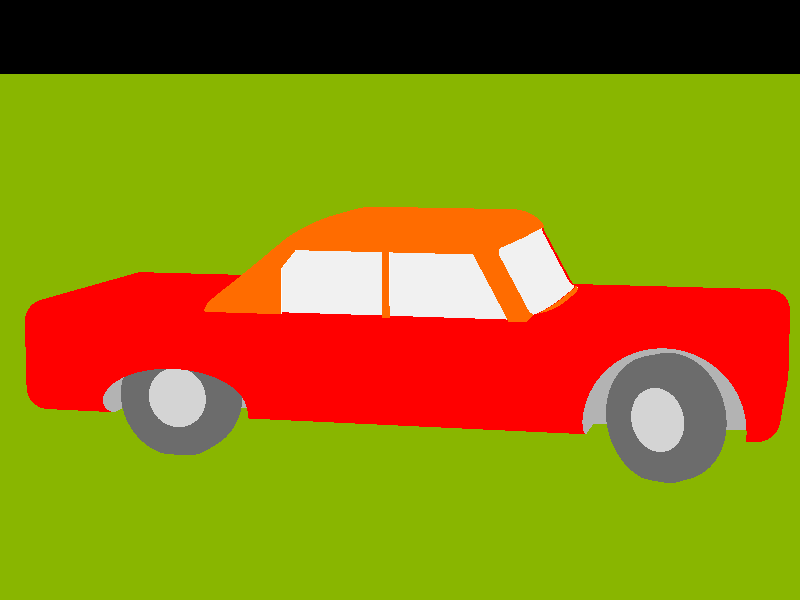 
// global_settings{ assumed_gamma 1.0 }
#default{ finish{ ambient 0.1 diffuse 0.9 }} 

//---------------------------------------------------------------------- head file
#include "colors.inc"
#include "textures.inc"
#include "glass.inc"
#include "metals.inc"
#include "golds.inc"
#include "stones.inc"
#include "woods.inc"
#include "shapes.inc"
#include "shapes2.inc"
#include "functions.inc"
#include "math.inc"
#include "transforms.inc"
#include "shapes.inc"     
// -------------------------------------------------------------------- head file end


// ------------------------------------------------------------------- SET camera
// diagonal view
camera { 
    angle 25   
    location   < 1.00, 2.50,-12.00>
    right     x*image_width/image_height
    look_at   <-2.3, 0.750-0.0, 1.60>
    }
// ------------------------------------------------------------------- SET camera ends


// ------------------------------------------------------------------- SET light
light_source{< 2500,2500,-2500> color White}
// ------------------------------------------------------------------- SET light ends


// ------------------------------------------------------------------- SET PARAM 
// correction param 
#declare Delta_modify=0.0001;

// Car body's param
#declare Car_length = 5.00;             // total length
#declare Car_Low = 0.25;                // base height
#declare Car_Tween = 1.00;              // tween height
#declare Car_Top = 1.60;                // top height
#declare Front_X = 0.70;                // length over front wheels 
#declare Body_H =Car_Top- Car_Low;  

// Place Wheel param
#declare Half = 0.90;                   // Halbe Spurweite
#declare Z_Over = 0.10;                 // Halbe Spurweite berhang
#declare Half_Brutto = Half + Z_Over; 
#declare Axis_Distance = 3.20;          // Achs-Abstand

// Wheel's param
#declare Wheel_Scale = 0.85; 
#declare Base_Wheel_R = 0.45; 
#declare Wheel_R = Wheel_Scale* Base_Wheel_R;
#declare Wheel_Rotate_Angle = 30; 

#declare Chassis_Base_R = 0.15; 

// ------------------------------------------------------------------- SET PARAM ends


// ------------------------------------------------------------------- DEFINE wheel
// #### define wheel texture
#declare Wheel_Rubber_Texture = 
    texture { 
        pigment{ 
                color rgb< 1, 1, 1>*0.15 
                } //  color Gray25
        normal { bumps 0.5 scale 0.008 }
        finish { phong 0.2 reflection 0.00}
    } 
#declare Wheel_Metal_Texture = 
    texture { 
            Chrome_Metal
        // pigment{ color rgb<1,0,0>} 
        normal { bumps 0.5 scale 0.005 } 
        finish { phong 1}
    } 

// %%%% define wheel object
#declare Single_Wheel_object = union{ 
    intersection{
        torus{ 
            0.35,0.15  
            rotate<90,0,0> 
            }
        cylinder{ 
            <0,0,-0.20>,
            <0,0,0.20>, 
            0.47
            }
        texture{
            Wheel_Rubber_Texture
            }
    }
    sphere{ 
        <0,0,0>,
        0.45 
        scale<1,1,0.25> 
        texture {
            Wheel_Metal_Texture
            }  
    } 
    translate<0,0.45,0>
    scale Wheel_Scale 
}

// %%%% define four wheel combination
#declare Four_Wheel_combination = union{
    object{ 
        Single_Wheel_object 
        rotate<0,Wheel_Rotate_Angle,0> 
        translate<0,0,-Half>
        } 
    object{ 
        Single_Wheel_object scale<1,1,-1> 
        rotate<0,Wheel_Rotate_Angle,0> 
        translate<0,0, Half>
        } 
    object{ 
        Single_Wheel_object 
        translate<-Axis_Distance,0,-Half+0.05>
        } 
    object{ 
        Single_Wheel_object 
        scale<1,1,-1> 
        translate<-Axis_Distance,0, Half-0.05>
        } 
}
// ------------------------------------------------------------------- DEFINE wheel ends




// ------------------------------------------------------------------- SET car texture
// #### define texture
#declare Car_Body_Texture = 
    texture { 
        pigment{ color rgb< 1.0, 0.0, 0.0> } //  color Red
        // normal { bumps 0.5 scale 0.05 }
        finish { diffuse 0.85  phong 1}
    } // end of texture 

#declare Chassis_Inside_Texture = 
    texture { 
        pigment{ color rgb< 1, 1, 1>*0.45 } //  color Gray55
        // normal { bumps 0.5 scale 0.05 }
        finish { phong 1 reflection 0.00}
    }
#declare Car_Inside_Texture=
    texture { 
        pigment{ color rgb< 1, 0.87, 0.75>  }// very light brown  
        // normal { bumps 0.5 scale 0.05 }
        finish { phong 1 reflection 0.00}
    }
#declare Car_Top_Texture = 
    texture { 
        pigment{ color rgb< 1.0, 0.15, 0.0> } //  red orange
        // normal { bumps 0.5 scale 0.05 }
        finish { phong 1 reflection 0.00}
    } 

// ------------------------------------------------------------------  SET car texture ends


// ------------------------------------------------------------------  DEFINE car tween part
#declare Tween_Car_With_Hole=union{
    // object{Four_Wheel_combination}
    difference{ 
        // car body
        object{ 
            Round_Box(
                <-Car_length+Front_X,Car_Low,-Half_Brutto>,
                <Front_X,Car_Tween,Half_Brutto>, 
                0.15, 
                0) 
            }
        // dig out four hole for wheels  by difference
        union{ 
            cylinder{ 
                <0,0,-Half_Brutto-Delta_modify>,
                <0,0,-Half_Brutto/2>,
                Wheel_R+0.12  
                translate<0,Wheel_R-0.05,0> 
            }        
            cylinder{ 
                <0,0, Half_Brutto/2>,
                <0,0, Half_Brutto+Delta_modify>,
                Wheel_R+0.12
                translate<0,Wheel_R-0.05,0> 
            }        
            cylinder{ 
                <0,0,-Half_Brutto-Delta_modify>,
                <0,0,-Half_Brutto/2>,
                Wheel_R+0.12
                scale<1,0.5,1>
                translate<-Axis_Distance,Wheel_R-0.05,0> 
            }
            cylinder{ 
                <0,0, Half_Brutto/2>,
                <0,0, Half_Brutto+Delta_modify>,
                Wheel_R+0.12
                scale<1,0.5,1>
                translate<-Axis_Distance,Wheel_R-0.05,0> 
            }
            texture{ 
                Chassis_Inside_Texture
            } 
        } 
        // // dig out space inside the car by difference
        intersection{
            // main inside space, a round cube
            // intersection by two parts, to ensure not include space of axle like a cylinder
            // front part
            object{ 
                Round_Box( 
                    <-Axis_Distance-0.5,0.01,-0.20>,
                    <-0.52,Body_H-0.03, 0.20>, 
                    Chassis_Base_R, 
                    0
                    )  
                scale<1,1,(Half_Brutto-0.05)*1/0.20+Delta_modify>*0.94
                matrix
                    <1, 0, 0, 
                    -0.55, 1, 0,
                    0, 0, 1,
                    0, 0, 0>
                translate<0.15,Car_Low+0.02,0.00> 
            }
            // back part
            object{ 
                Round_Box(
                <-Axis_Distance+1,0.01,-0.20>,
                <0.52,Body_H-0.03, 0.20>, 
                Chassis_Base_R, 
                0
                )  
                scale<1,1,(Half_Brutto-0.05)*1/0.20>*0.94
                matrix
                    <1, 0, 0, 
                    1.25, 1, 0,
                    0  , 0, 1,
                    0  , 0, 0>
                translate<-1.7,Car_Low+0.02+Delta_modify,0.00> 
            }
            // ensure the existence of space of axle
            // These two axle will not intersect with all inside space
            // which ensures space of axle will not belong to the car's inside space
            cylinder{ 
                <0,0,-Half_Brutto-Delta_modify>,
                <0,0, Half_Brutto+Delta_modify>,
                Wheel_R+0.14
                translate<0,Wheel_R-0.05,0> 
                inverse 
            }        
            cylinder{ 
                <0,0,-Half_Brutto-Delta_modify>,
                <0,0, Half_Brutto+Delta_modify>,
                Wheel_R+0.14
                translate<-Axis_Distance,Wheel_R-0.05,0>
                inverse 
            }        
            texture{ Car_Inside_Texture }        
        }
    }
}
// ------------------------------------------------------------------- DEFINE car tween ends



// ------------------------------------------------------------------- DEFINE car top
#declare Top_Car_With_hole=    
difference{ 
    intersection{
        // A clined round cube
        // the front and back glass is clined
        // this part is mainly for the back part
        object{ 
            Round_Box( //------------------------- upper front
                <-Axis_Distance-0.5,0,-0.20>,
                <-0.50,Body_H-0.05, 0.20>, 
                Chassis_Base_R+0.001, 
                0
            )  
            scale<1,1,(Half_Brutto-0.05)*1/0.20+Delta_modify>
            // make round cube be clined
            matrix
                <1  , 0, 0, //  matrix-shear_y_to_x
                -0.55, 1, 0,
                0  , 0, 1,
                0  , 0, 0>
            translate<0.15,Car_Low+0.02,0.00>
        }
        // this part is mainly for the front part
        // so the clined angle is bigger than former one
        object{ 
            Round_Box( //------------------------- upper back
                <-Axis_Distance+1,          0,-0.20>,
                <0.50,Body_H-0.05, 0.20>, Chassis_Base_R+0.001, 0
                )  
            scale<1,1,(Half_Brutto-0.05)*1/0.20>
                matrix
                <1  , 0, 0, //  matrix-shear_y_to_x
                1.25, 1, 0,
                0  , 0, 1,
                0  , 0, 0>
            translate<-1.8,Car_Low+0.02+Delta_modify,0.00>
        }
        // delete the space of axle(front)
        cylinder{ 
                <0,0,-Half_Brutto-Delta_modify>,
                <0,0, Half_Brutto+Delta_modify>,
                Wheel_R+0.13  
                translate<0,Wheel_R-0.05,0> inverse 
            }     
        // delete the space of axle(back)
        cylinder{ 
                <0,0,-Half_Brutto-Delta_modify>,
                <0,0, Half_Brutto+Delta_modify>,
                Wheel_R+0.13  
                translate<-Axis_Distance,Wheel_R-0.05,0> inverse 
            }        
        
        texture{ Car_Top_Texture }        
    } 
    // differ inside space of car
    intersection{
        object{ 
            Round_Box( //------------------------- upper front
                <-Axis_Distance-0.5,0,-0.20>,
                <-0.52,Body_H-0.05, 0.20>,
                Chassis_Base_R, 
                0
            )  
            scale<1,1,(Half_Brutto-0.05)*1/0.20+Delta_modify>*0.98
            matrix<1  , 0, 0, //  matrix-shear_y_to_x
           -0.55, 1, 0,
            0  , 0, 1,
            0  , 0, 0>
            translate<0.15,Car_Low+0.02,0.00>
            }
        object{ 
            Round_Box( //------------------------- upper back
                <-Axis_Distance+1,          0,-0.20>,
                <0.52,Body_H-0.05, 0.20>, Chassis_Base_R, 
                0
                )  
            scale<1,1,(Half_Brutto-0.05)*1/0.20>*0.98
            matrix<1  , 0, 0, //  matrix-shear_y_to_x
            1.25, 1, 0,
            0  , 0, 1,
            0  , 0, 0>
            translate<-1.8,Car_Low+0.02+Delta_modify,0.00> 
        }
        cylinder{ 
            <0,0,-Half_Brutto-Delta_modify>,
            <0,0, Half_Brutto+Delta_modify>,
            Wheel_R+0.14
            translate<0,Wheel_R-0.05,0> inverse 
        }        
        cylinder{ 
            <0,0,-Half_Brutto-Delta_modify>,
            <0,0, Half_Brutto+Delta_modify>,
            Wheel_R+0.14  
            translate<-Axis_Distance,Wheel_R-0.05,0> inverse 
        }        
        texture{ Car_Inside_Texture }         
    } 

// front side half window
    prism { -Half_Brutto-2*Delta_modify ,Half_Brutto+2*Delta_modify  , 5
       <-0.80, 0.00>,  // first point
       <-0.03, 0.00>, 
       <-0.26, 0.42>, 
       <-0.80, 0.42>, 
       <-0.80, 0.00>   // last point = first point!!!!
       rotate<-90,0,0> scale<1,1,-1> //turns prism in z direction! Don't change this line! 

       texture { pigment{ color White} 
                 finish { diffuse 0.9 phong 1.0}
               } // end of texture

        translate<-0.95,Car_Tween-0.04+Delta_modify,0>
    } 
// back side half window
    prism { -Half_Brutto-2*Delta_modify ,Half_Brutto+2*Delta_modify  , 6
       <-0.85, 0.00>,  // first point
       <-1.52, 0.00>, 
       <-1.52, 0.30>, 
       <-1.42, 0.42>, 
       <-0.85, 0.42>, 
       <-0.85, 0.00>   // last point = first point!!!!
       rotate<-90,0,0> scale<1,1,-1> //turns prism in z direction! Don't change this line! 

       texture { pigment{ color White} 
                 finish { diffuse 0.9 phong 1.0}
               } // end of texture

        translate<-0.95,Car_Tween-0.04+Delta_modify,0>
    } 
    
// front window
    object { 
        Round_Box(<-0.5,0,-Half_Brutto+0.10>,<0.5,0.47,Half_Brutto-0.10>, 0.05, 0)  
        scale<1,1,1>  
        rotate<0, 0,20> 
        translate<-0.85,Car_Tween-0.01+Delta_modify,0>
    }
// backside window 
    object {
        Round_Box(<-0.5,0.10,-Half_Brutto+0.20>,<0.5,0.45,Half_Brutto-0.20>, 0.10   , 0)  
        scale<1,1,1>  
    rotate<0, 0,-10> translate<-2.8,Car_Tween-0.04+Delta_modify,0>
    }


} // end top difference

// ------------------------------------------------------------------- DEFINE car top ends



// ------------------------------------------------------------------  DEFINE car glass
// still draw the car body, but give it different textures
#declare Car_Glass=


difference{ 
    intersection{
        object{ 
            Round_Box( 
                <-Axis_Distance-0.5,0,-0.20>,
                <-0.52,Body_H-0.05, 0.20>, 
                0.201, 
                1
            )  
            scale<1,1,(Half_Brutto-0.05)*1/0.20+Delta_modify>*0.98
            matrix<1  , 0, 0, //  matrix-shear_y_to_x
           -0.55, 1, 0,
            0  , 0, 1,
            0  , 0, 0>
            translate<0.15,Car_Low+0.02,0.00>
        }

        object{ 
            Round_Box(
            <-Axis_Distance+1,0,-0.201>,
            <0.52,Body_H-0.05, 0.201>, 
            0.201, 
            1)  
            scale<1,1,(Half_Brutto-0.05)*1/0.20>*0.98
            matrix<1  , 0, 0, //  matrix-shear_y_to_x
            1.25, 1, 0,
            0  , 0, 1,
            0  , 0, 0>
            translate<-1.8,Car_Low+0.02+Delta_modify,0.00>
        }

        cylinder{ 
            <0,0,-Half_Brutto-Delta_modify>,
            <0,0, Half_Brutto+Delta_modify>,
            Wheel_R+0.125  
            translate<0,Wheel_R-0.05,0> inverse 
        }        
        cylinder{ 
            <0,0,-Half_Brutto-Delta_modify>,
            <0,0, Half_Brutto+Delta_modify>,
            Wheel_R+0.125  
            translate<-Axis_Distance,Wheel_R-0.05,0> inverse 
        }        
    } 
    intersection{
        object{ 
            Round_Box( 
            <-Axis_Distance-0.5,0,-0.20>,
            <-0.565,Body_H-0.08, 0.20>, 
            Chassis_Base_R, 
            1
            )  
            scale<1,1,(Half_Brutto-0.05)*1/0.20+Delta_modify>*0.96
            matrix<1  , 0, 0, //  matrix-shear_y_to_x
           -0.55, 1, 0,
            0  , 0, 1,
            0  , 0, 0>
            translate<0.15,Car_Low+0.02,0.00>
        }
        object{ 
            Round_Box( 
                <-Axis_Distance+1,0,-0.20>,
                <0.52,Body_H-0.08, 0.20>, 
                Chassis_Base_R, 
                1
                )  
            scale<1,1,(Half_Brutto-0.05)*1/0.20>*0.96
            matrix<1  , 0, 0, //  matrix-shear_y_to_x
            1.25, 1, 0,
            0  , 0, 1,
            0  , 0, 0>
            translate<-1.8,Car_Low+0.02+Delta_modify,0.00>
        }
        cylinder{ 
            <0,0,-Half_Brutto-Delta_modify>,
            <0,0, Half_Brutto+Delta_modify>,
            Wheel_R+0.122  
            translate<0,Wheel_R-0.05,0> inverse 
        }        
        cylinder{ 
            <0,0,-Half_Brutto-Delta_modify>,
            <0,0, Half_Brutto+Delta_modify>,
            Wheel_R+0.122  
            translate<-Axis_Distance,Wheel_R-0.05,0> inverse 
        }        
    } 

    texture{ 
        pigment{ rgbf <0.98, 0.98, 0.98, 0.9>*0.9 }
        finish { 
            diffuse 0.1 
            reflection 0.2  
            specular 0.8 
            roughness 0.0003 
            phong 1 
            phong_size 400
        }
    }
} 
// ------------------------------------------------------------------  DEFINE car glass end



// ------------------------------------------------------------------- DRAW car
union{
    object{Four_Wheel_combination}
    object{Tween_Car_With_Hole}
    object{Top_Car_With_hole}
    object{Car_Glass}
    texture{ Car_Body_Texture} 

}
// ------------------------------------------------------------------  DRAW car ends



// ------------------------------------------------------------------- DRAW ground
plane { 
    <0,1,0>, 0 
    texture { 
        pigment{ color rgb<0.35,0.65,0.0>*0.72 }
        normal { bumps 0.75 scale 0.015 }
        finish { phong 0.1 }
        } 
    }
// ------------------------------------------------------------------- DRAW ground ends

